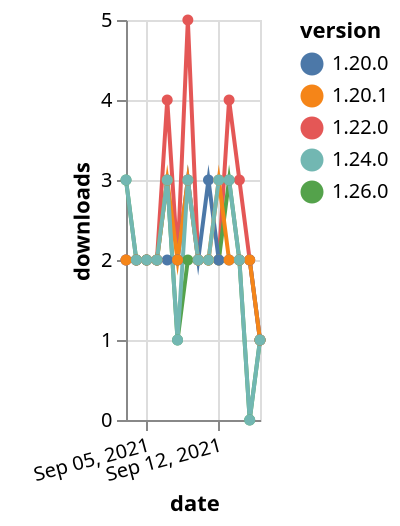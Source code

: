 {"$schema": "https://vega.github.io/schema/vega-lite/v5.json", "description": "A simple bar chart with embedded data.", "data": {"values": [{"date": "2021-09-03", "total": 2113, "delta": 2, "version": "1.22.0"}, {"date": "2021-09-04", "total": 2115, "delta": 2, "version": "1.22.0"}, {"date": "2021-09-05", "total": 2117, "delta": 2, "version": "1.22.0"}, {"date": "2021-09-06", "total": 2119, "delta": 2, "version": "1.22.0"}, {"date": "2021-09-07", "total": 2123, "delta": 4, "version": "1.22.0"}, {"date": "2021-09-08", "total": 2125, "delta": 2, "version": "1.22.0"}, {"date": "2021-09-09", "total": 2130, "delta": 5, "version": "1.22.0"}, {"date": "2021-09-10", "total": 2132, "delta": 2, "version": "1.22.0"}, {"date": "2021-09-11", "total": 2134, "delta": 2, "version": "1.22.0"}, {"date": "2021-09-12", "total": 2136, "delta": 2, "version": "1.22.0"}, {"date": "2021-09-13", "total": 2140, "delta": 4, "version": "1.22.0"}, {"date": "2021-09-14", "total": 2143, "delta": 3, "version": "1.22.0"}, {"date": "2021-09-15", "total": 2145, "delta": 2, "version": "1.22.0"}, {"date": "2021-09-16", "total": 2146, "delta": 1, "version": "1.22.0"}, {"date": "2021-09-03", "total": 1038, "delta": 3, "version": "1.26.0"}, {"date": "2021-09-04", "total": 1040, "delta": 2, "version": "1.26.0"}, {"date": "2021-09-05", "total": 1042, "delta": 2, "version": "1.26.0"}, {"date": "2021-09-06", "total": 1044, "delta": 2, "version": "1.26.0"}, {"date": "2021-09-07", "total": 1047, "delta": 3, "version": "1.26.0"}, {"date": "2021-09-08", "total": 1048, "delta": 1, "version": "1.26.0"}, {"date": "2021-09-09", "total": 1050, "delta": 2, "version": "1.26.0"}, {"date": "2021-09-10", "total": 1052, "delta": 2, "version": "1.26.0"}, {"date": "2021-09-11", "total": 1054, "delta": 2, "version": "1.26.0"}, {"date": "2021-09-12", "total": 1056, "delta": 2, "version": "1.26.0"}, {"date": "2021-09-13", "total": 1059, "delta": 3, "version": "1.26.0"}, {"date": "2021-09-14", "total": 1061, "delta": 2, "version": "1.26.0"}, {"date": "2021-09-15", "total": 1061, "delta": 0, "version": "1.26.0"}, {"date": "2021-09-16", "total": 1062, "delta": 1, "version": "1.26.0"}, {"date": "2021-09-03", "total": 1942, "delta": 2, "version": "1.20.0"}, {"date": "2021-09-04", "total": 1944, "delta": 2, "version": "1.20.0"}, {"date": "2021-09-05", "total": 1946, "delta": 2, "version": "1.20.0"}, {"date": "2021-09-06", "total": 1948, "delta": 2, "version": "1.20.0"}, {"date": "2021-09-07", "total": 1950, "delta": 2, "version": "1.20.0"}, {"date": "2021-09-08", "total": 1952, "delta": 2, "version": "1.20.0"}, {"date": "2021-09-09", "total": 1955, "delta": 3, "version": "1.20.0"}, {"date": "2021-09-10", "total": 1957, "delta": 2, "version": "1.20.0"}, {"date": "2021-09-11", "total": 1960, "delta": 3, "version": "1.20.0"}, {"date": "2021-09-12", "total": 1962, "delta": 2, "version": "1.20.0"}, {"date": "2021-09-13", "total": 1964, "delta": 2, "version": "1.20.0"}, {"date": "2021-09-14", "total": 1966, "delta": 2, "version": "1.20.0"}, {"date": "2021-09-15", "total": 1968, "delta": 2, "version": "1.20.0"}, {"date": "2021-09-16", "total": 1969, "delta": 1, "version": "1.20.0"}, {"date": "2021-09-03", "total": 2115, "delta": 2, "version": "1.20.1"}, {"date": "2021-09-04", "total": 2117, "delta": 2, "version": "1.20.1"}, {"date": "2021-09-05", "total": 2119, "delta": 2, "version": "1.20.1"}, {"date": "2021-09-06", "total": 2121, "delta": 2, "version": "1.20.1"}, {"date": "2021-09-07", "total": 2124, "delta": 3, "version": "1.20.1"}, {"date": "2021-09-08", "total": 2126, "delta": 2, "version": "1.20.1"}, {"date": "2021-09-09", "total": 2129, "delta": 3, "version": "1.20.1"}, {"date": "2021-09-10", "total": 2131, "delta": 2, "version": "1.20.1"}, {"date": "2021-09-11", "total": 2133, "delta": 2, "version": "1.20.1"}, {"date": "2021-09-12", "total": 2136, "delta": 3, "version": "1.20.1"}, {"date": "2021-09-13", "total": 2138, "delta": 2, "version": "1.20.1"}, {"date": "2021-09-14", "total": 2140, "delta": 2, "version": "1.20.1"}, {"date": "2021-09-15", "total": 2142, "delta": 2, "version": "1.20.1"}, {"date": "2021-09-16", "total": 2143, "delta": 1, "version": "1.20.1"}, {"date": "2021-09-03", "total": 1482, "delta": 3, "version": "1.24.0"}, {"date": "2021-09-04", "total": 1484, "delta": 2, "version": "1.24.0"}, {"date": "2021-09-05", "total": 1486, "delta": 2, "version": "1.24.0"}, {"date": "2021-09-06", "total": 1488, "delta": 2, "version": "1.24.0"}, {"date": "2021-09-07", "total": 1491, "delta": 3, "version": "1.24.0"}, {"date": "2021-09-08", "total": 1492, "delta": 1, "version": "1.24.0"}, {"date": "2021-09-09", "total": 1495, "delta": 3, "version": "1.24.0"}, {"date": "2021-09-10", "total": 1497, "delta": 2, "version": "1.24.0"}, {"date": "2021-09-11", "total": 1499, "delta": 2, "version": "1.24.0"}, {"date": "2021-09-12", "total": 1502, "delta": 3, "version": "1.24.0"}, {"date": "2021-09-13", "total": 1505, "delta": 3, "version": "1.24.0"}, {"date": "2021-09-14", "total": 1507, "delta": 2, "version": "1.24.0"}, {"date": "2021-09-15", "total": 1507, "delta": 0, "version": "1.24.0"}, {"date": "2021-09-16", "total": 1508, "delta": 1, "version": "1.24.0"}]}, "width": "container", "mark": {"type": "line", "point": {"filled": true}}, "encoding": {"x": {"field": "date", "type": "temporal", "timeUnit": "yearmonthdate", "title": "date", "axis": {"labelAngle": -15}}, "y": {"field": "delta", "type": "quantitative", "title": "downloads"}, "color": {"field": "version", "type": "nominal"}, "tooltip": {"field": "delta"}}}